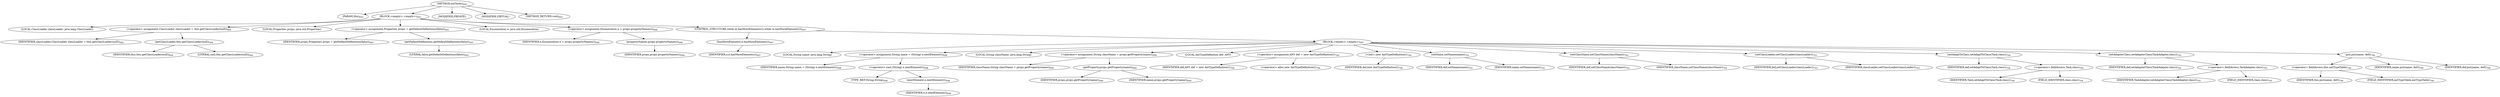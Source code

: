 digraph "initTasks" {  
"1438" [label = <(METHOD,initTasks)<SUB>693</SUB>> ]
"48" [label = <(PARAM,this)<SUB>693</SUB>> ]
"1439" [label = <(BLOCK,&lt;empty&gt;,&lt;empty&gt;)<SUB>693</SUB>> ]
"1440" [label = <(LOCAL,ClassLoader classLoader: java.lang.ClassLoader)> ]
"1441" [label = <(&lt;operator&gt;.assignment,ClassLoader classLoader = this.getClassLoader(null))<SUB>694</SUB>> ]
"1442" [label = <(IDENTIFIER,classLoader,ClassLoader classLoader = this.getClassLoader(null))<SUB>694</SUB>> ]
"1443" [label = <(getClassLoader,this.getClassLoader(null))<SUB>694</SUB>> ]
"47" [label = <(IDENTIFIER,this,this.getClassLoader(null))<SUB>694</SUB>> ]
"1444" [label = <(LITERAL,null,this.getClassLoader(null))<SUB>694</SUB>> ]
"1445" [label = <(LOCAL,Properties props: java.util.Properties)> ]
"1446" [label = <(&lt;operator&gt;.assignment,Properties props = getDefaultDefinitions(false))<SUB>695</SUB>> ]
"1447" [label = <(IDENTIFIER,props,Properties props = getDefaultDefinitions(false))<SUB>695</SUB>> ]
"1448" [label = <(getDefaultDefinitions,getDefaultDefinitions(false))<SUB>695</SUB>> ]
"1449" [label = <(LITERAL,false,getDefaultDefinitions(false))<SUB>695</SUB>> ]
"1450" [label = <(LOCAL,Enumeration e: java.util.Enumeration)> ]
"1451" [label = <(&lt;operator&gt;.assignment,Enumeration e = props.propertyNames())<SUB>696</SUB>> ]
"1452" [label = <(IDENTIFIER,e,Enumeration e = props.propertyNames())<SUB>696</SUB>> ]
"1453" [label = <(propertyNames,props.propertyNames())<SUB>696</SUB>> ]
"1454" [label = <(IDENTIFIER,props,props.propertyNames())<SUB>696</SUB>> ]
"1455" [label = <(CONTROL_STRUCTURE,while (e.hasMoreElements()),while (e.hasMoreElements()))<SUB>697</SUB>> ]
"1456" [label = <(hasMoreElements,e.hasMoreElements())<SUB>697</SUB>> ]
"1457" [label = <(IDENTIFIER,e,e.hasMoreElements())<SUB>697</SUB>> ]
"1458" [label = <(BLOCK,&lt;empty&gt;,&lt;empty&gt;)<SUB>697</SUB>> ]
"1459" [label = <(LOCAL,String name: java.lang.String)> ]
"1460" [label = <(&lt;operator&gt;.assignment,String name = (String) e.nextElement())<SUB>698</SUB>> ]
"1461" [label = <(IDENTIFIER,name,String name = (String) e.nextElement())<SUB>698</SUB>> ]
"1462" [label = <(&lt;operator&gt;.cast,(String) e.nextElement())<SUB>698</SUB>> ]
"1463" [label = <(TYPE_REF,String,String)<SUB>698</SUB>> ]
"1464" [label = <(nextElement,e.nextElement())<SUB>698</SUB>> ]
"1465" [label = <(IDENTIFIER,e,e.nextElement())<SUB>698</SUB>> ]
"1466" [label = <(LOCAL,String className: java.lang.String)> ]
"1467" [label = <(&lt;operator&gt;.assignment,String className = props.getProperty(name))<SUB>699</SUB>> ]
"1468" [label = <(IDENTIFIER,className,String className = props.getProperty(name))<SUB>699</SUB>> ]
"1469" [label = <(getProperty,props.getProperty(name))<SUB>699</SUB>> ]
"1470" [label = <(IDENTIFIER,props,props.getProperty(name))<SUB>699</SUB>> ]
"1471" [label = <(IDENTIFIER,name,props.getProperty(name))<SUB>699</SUB>> ]
"50" [label = <(LOCAL,AntTypeDefinition def: ANY)> ]
"1472" [label = <(&lt;operator&gt;.assignment,ANY def = new AntTypeDefinition())<SUB>700</SUB>> ]
"1473" [label = <(IDENTIFIER,def,ANY def = new AntTypeDefinition())<SUB>700</SUB>> ]
"1474" [label = <(&lt;operator&gt;.alloc,new AntTypeDefinition())<SUB>700</SUB>> ]
"1475" [label = <(&lt;init&gt;,new AntTypeDefinition())<SUB>700</SUB>> ]
"49" [label = <(IDENTIFIER,def,new AntTypeDefinition())<SUB>700</SUB>> ]
"1476" [label = <(setName,setName(name))<SUB>701</SUB>> ]
"1477" [label = <(IDENTIFIER,def,setName(name))<SUB>701</SUB>> ]
"1478" [label = <(IDENTIFIER,name,setName(name))<SUB>701</SUB>> ]
"1479" [label = <(setClassName,setClassName(className))<SUB>702</SUB>> ]
"1480" [label = <(IDENTIFIER,def,setClassName(className))<SUB>702</SUB>> ]
"1481" [label = <(IDENTIFIER,className,setClassName(className))<SUB>702</SUB>> ]
"1482" [label = <(setClassLoader,setClassLoader(classLoader))<SUB>703</SUB>> ]
"1483" [label = <(IDENTIFIER,def,setClassLoader(classLoader))<SUB>703</SUB>> ]
"1484" [label = <(IDENTIFIER,classLoader,setClassLoader(classLoader))<SUB>703</SUB>> ]
"1485" [label = <(setAdaptToClass,setAdaptToClass(Task.class))<SUB>704</SUB>> ]
"1486" [label = <(IDENTIFIER,def,setAdaptToClass(Task.class))<SUB>704</SUB>> ]
"1487" [label = <(&lt;operator&gt;.fieldAccess,Task.class)<SUB>704</SUB>> ]
"1488" [label = <(IDENTIFIER,Task,setAdaptToClass(Task.class))<SUB>704</SUB>> ]
"1489" [label = <(FIELD_IDENTIFIER,class,class)<SUB>704</SUB>> ]
"1490" [label = <(setAdapterClass,setAdapterClass(TaskAdapter.class))<SUB>705</SUB>> ]
"1491" [label = <(IDENTIFIER,def,setAdapterClass(TaskAdapter.class))<SUB>705</SUB>> ]
"1492" [label = <(&lt;operator&gt;.fieldAccess,TaskAdapter.class)<SUB>705</SUB>> ]
"1493" [label = <(IDENTIFIER,TaskAdapter,setAdapterClass(TaskAdapter.class))<SUB>705</SUB>> ]
"1494" [label = <(FIELD_IDENTIFIER,class,class)<SUB>705</SUB>> ]
"1495" [label = <(put,put(name, def))<SUB>706</SUB>> ]
"1496" [label = <(&lt;operator&gt;.fieldAccess,this.antTypeTable)<SUB>706</SUB>> ]
"1497" [label = <(IDENTIFIER,this,put(name, def))<SUB>706</SUB>> ]
"1498" [label = <(FIELD_IDENTIFIER,antTypeTable,antTypeTable)<SUB>706</SUB>> ]
"1499" [label = <(IDENTIFIER,name,put(name, def))<SUB>706</SUB>> ]
"1500" [label = <(IDENTIFIER,def,put(name, def))<SUB>706</SUB>> ]
"1501" [label = <(MODIFIER,PRIVATE)> ]
"1502" [label = <(MODIFIER,VIRTUAL)> ]
"1503" [label = <(METHOD_RETURN,void)<SUB>693</SUB>> ]
  "1438" -> "48" 
  "1438" -> "1439" 
  "1438" -> "1501" 
  "1438" -> "1502" 
  "1438" -> "1503" 
  "1439" -> "1440" 
  "1439" -> "1441" 
  "1439" -> "1445" 
  "1439" -> "1446" 
  "1439" -> "1450" 
  "1439" -> "1451" 
  "1439" -> "1455" 
  "1441" -> "1442" 
  "1441" -> "1443" 
  "1443" -> "47" 
  "1443" -> "1444" 
  "1446" -> "1447" 
  "1446" -> "1448" 
  "1448" -> "1449" 
  "1451" -> "1452" 
  "1451" -> "1453" 
  "1453" -> "1454" 
  "1455" -> "1456" 
  "1455" -> "1458" 
  "1456" -> "1457" 
  "1458" -> "1459" 
  "1458" -> "1460" 
  "1458" -> "1466" 
  "1458" -> "1467" 
  "1458" -> "50" 
  "1458" -> "1472" 
  "1458" -> "1475" 
  "1458" -> "1476" 
  "1458" -> "1479" 
  "1458" -> "1482" 
  "1458" -> "1485" 
  "1458" -> "1490" 
  "1458" -> "1495" 
  "1460" -> "1461" 
  "1460" -> "1462" 
  "1462" -> "1463" 
  "1462" -> "1464" 
  "1464" -> "1465" 
  "1467" -> "1468" 
  "1467" -> "1469" 
  "1469" -> "1470" 
  "1469" -> "1471" 
  "1472" -> "1473" 
  "1472" -> "1474" 
  "1475" -> "49" 
  "1476" -> "1477" 
  "1476" -> "1478" 
  "1479" -> "1480" 
  "1479" -> "1481" 
  "1482" -> "1483" 
  "1482" -> "1484" 
  "1485" -> "1486" 
  "1485" -> "1487" 
  "1487" -> "1488" 
  "1487" -> "1489" 
  "1490" -> "1491" 
  "1490" -> "1492" 
  "1492" -> "1493" 
  "1492" -> "1494" 
  "1495" -> "1496" 
  "1495" -> "1499" 
  "1495" -> "1500" 
  "1496" -> "1497" 
  "1496" -> "1498" 
}
